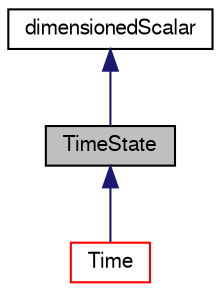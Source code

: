 digraph "TimeState"
{
  bgcolor="transparent";
  edge [fontname="FreeSans",fontsize="10",labelfontname="FreeSans",labelfontsize="10"];
  node [fontname="FreeSans",fontsize="10",shape=record];
  Node0 [label="TimeState",height=0.2,width=0.4,color="black", fillcolor="grey75", style="filled", fontcolor="black"];
  Node1 -> Node0 [dir="back",color="midnightblue",fontsize="10",style="solid",fontname="FreeSans"];
  Node1 [label="dimensionedScalar",height=0.2,width=0.4,color="black",URL="$a26366.html",tooltip="Generic dimensioned Type class. "];
  Node0 -> Node2 [dir="back",color="midnightblue",fontsize="10",style="solid",fontname="FreeSans"];
  Node2 [label="Time",height=0.2,width=0.4,color="red",URL="$a26350.html",tooltip="Class to control time during OpenFOAM simulations that is also the top-level objectRegistry. "];
}
